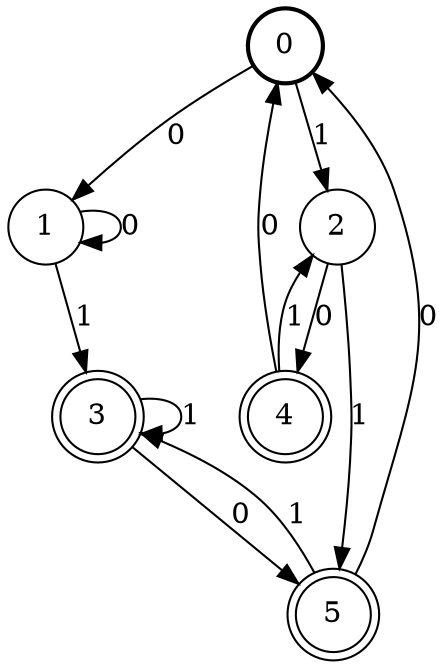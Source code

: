 digraph Automat {
    node [shape = circle];
    0 [style = "bold"];
    0 -> 1 [label = "0"];
    0 -> 2 [label = "1"];
    1 -> 1 [label = "0"];
    1 -> 3 [label = "1"];
    2 -> 4 [label = "0"];
    2 -> 5 [label = "1"];
    3 [peripheries=2]
    3 -> 5 [label = "0"];
    3 -> 3 [label = "1"];
    4 [peripheries=2]
    4 -> 0 [label = "0"];
    4 -> 2 [label = "1"];
    5 [peripheries=2]
    5 -> 0 [label = "0"];
    5 -> 3 [label = "1"];
}
